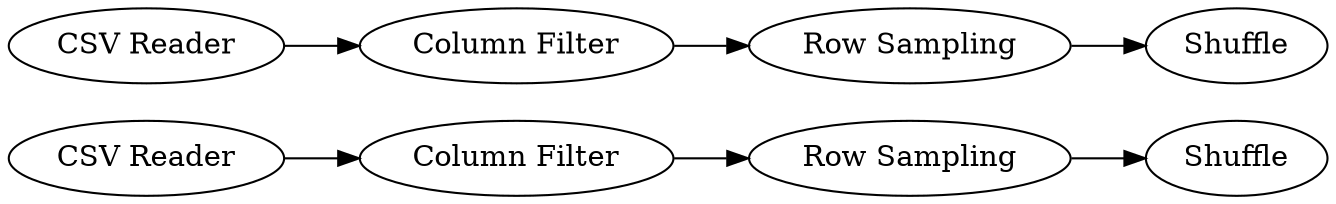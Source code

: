 digraph {
	"6230686356272040544_2" [label="Row Sampling"]
	"-147245903057056150_12" [label=Shuffle]
	"-4367783526629617348_27" [label="CSV Reader"]
	"6230686356272040544_12" [label=Shuffle]
	"6230686356272040544_8" [label="Column Filter"]
	"-4367783526629617348_26" [label="CSV Reader"]
	"-147245903057056150_2" [label="Row Sampling"]
	"-147245903057056150_8" [label="Column Filter"]
	"-147245903057056150_8" -> "-147245903057056150_2"
	"-4367783526629617348_27" -> "6230686356272040544_8"
	"-4367783526629617348_26" -> "-147245903057056150_8"
	"6230686356272040544_2" -> "6230686356272040544_12"
	"6230686356272040544_8" -> "6230686356272040544_2"
	"-147245903057056150_2" -> "-147245903057056150_12"
	rankdir=LR
}
